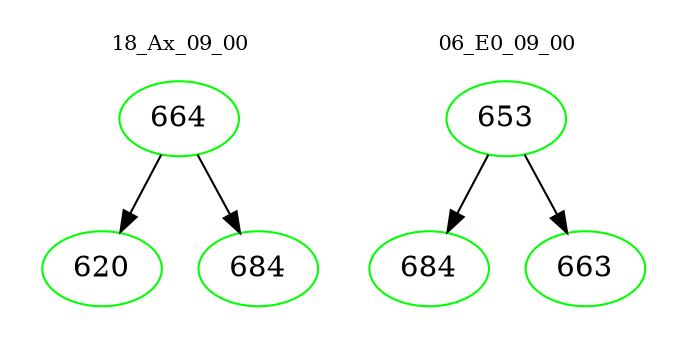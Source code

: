digraph{
subgraph cluster_0 {
color = white
label = "18_Ax_09_00";
fontsize=10;
T0_664 [label="664", color="green"]
T0_664 -> T0_620 [color="black"]
T0_620 [label="620", color="green"]
T0_664 -> T0_684 [color="black"]
T0_684 [label="684", color="green"]
}
subgraph cluster_1 {
color = white
label = "06_E0_09_00";
fontsize=10;
T1_653 [label="653", color="green"]
T1_653 -> T1_684 [color="black"]
T1_684 [label="684", color="green"]
T1_653 -> T1_663 [color="black"]
T1_663 [label="663", color="green"]
}
}
